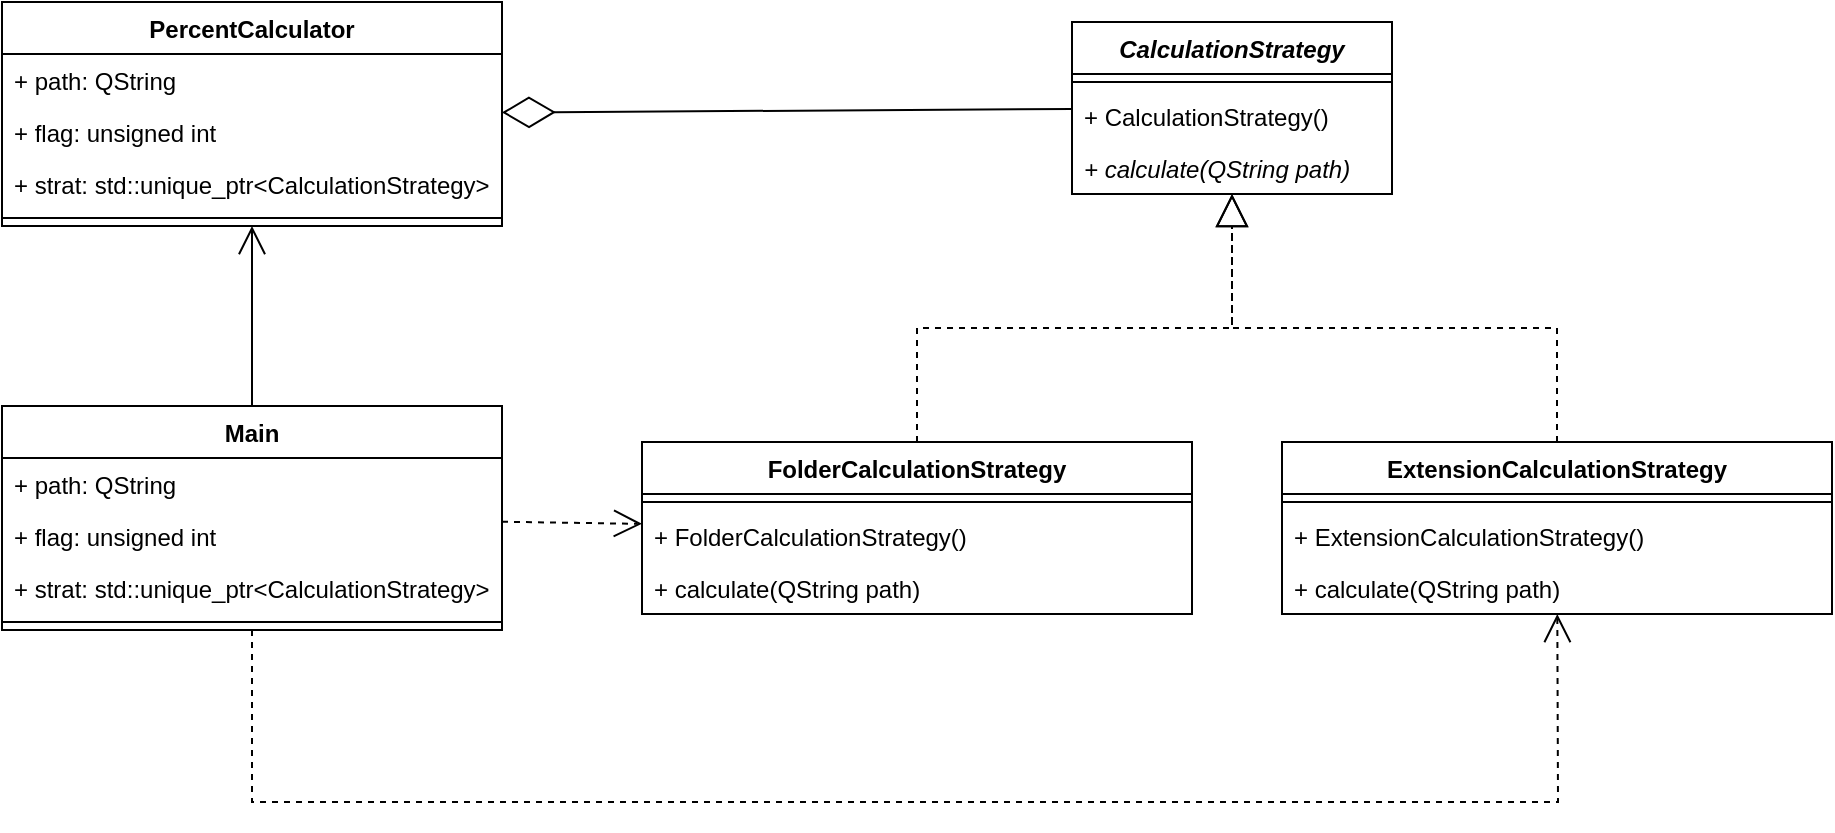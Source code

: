 <mxfile version="24.5.5" type="device">
  <diagram name="Страница — 1" id="_kUY2N4ZLPKGWOJeO3o4">
    <mxGraphModel dx="2154" dy="976" grid="1" gridSize="10" guides="1" tooltips="1" connect="1" arrows="1" fold="1" page="1" pageScale="1" pageWidth="1169" pageHeight="827" math="0" shadow="0">
      <root>
        <mxCell id="0" />
        <mxCell id="1" parent="0" />
        <mxCell id="EZLeDql6kAfV6pXtA3XM-2" value="&lt;i&gt;CalculationStrategy&lt;/i&gt;" style="swimlane;fontStyle=1;align=center;verticalAlign=top;childLayout=stackLayout;horizontal=1;startSize=26;horizontalStack=0;resizeParent=1;resizeParentMax=0;resizeLast=0;collapsible=1;marginBottom=0;whiteSpace=wrap;html=1;" parent="1" vertex="1">
          <mxGeometry x="585" y="110" width="160" height="86" as="geometry" />
        </mxCell>
        <mxCell id="EZLeDql6kAfV6pXtA3XM-4" value="" style="line;strokeWidth=1;fillColor=none;align=left;verticalAlign=middle;spacingTop=-1;spacingLeft=3;spacingRight=3;rotatable=0;labelPosition=right;points=[];portConstraint=eastwest;strokeColor=inherit;" parent="EZLeDql6kAfV6pXtA3XM-2" vertex="1">
          <mxGeometry y="26" width="160" height="8" as="geometry" />
        </mxCell>
        <mxCell id="EZLeDql6kAfV6pXtA3XM-5" value="+&amp;nbsp;&lt;span style=&quot;text-align: center;&quot;&gt;CalculationStrategy()&lt;/span&gt;" style="text;strokeColor=none;fillColor=none;align=left;verticalAlign=top;spacingLeft=4;spacingRight=4;overflow=hidden;rotatable=0;points=[[0,0.5],[1,0.5]];portConstraint=eastwest;whiteSpace=wrap;html=1;" parent="EZLeDql6kAfV6pXtA3XM-2" vertex="1">
          <mxGeometry y="34" width="160" height="26" as="geometry" />
        </mxCell>
        <mxCell id="EZLeDql6kAfV6pXtA3XM-6" value="&lt;i&gt;+ calculate&lt;span style=&quot;text-align: center;&quot;&gt;(QString path)&lt;/span&gt;&lt;/i&gt;" style="text;strokeColor=none;fillColor=none;align=left;verticalAlign=top;spacingLeft=4;spacingRight=4;overflow=hidden;rotatable=0;points=[[0,0.5],[1,0.5]];portConstraint=eastwest;whiteSpace=wrap;html=1;" parent="EZLeDql6kAfV6pXtA3XM-2" vertex="1">
          <mxGeometry y="60" width="160" height="26" as="geometry" />
        </mxCell>
        <mxCell id="EZLeDql6kAfV6pXtA3XM-11" style="edgeStyle=orthogonalEdgeStyle;rounded=0;orthogonalLoop=1;jettySize=auto;html=1;endArrow=block;endFill=0;endSize=14;dashed=1;" parent="1" source="EZLeDql6kAfV6pXtA3XM-7" target="EZLeDql6kAfV6pXtA3XM-2" edge="1">
          <mxGeometry relative="1" as="geometry" />
        </mxCell>
        <mxCell id="EZLeDql6kAfV6pXtA3XM-7" value="ExtensionCalculationStrategy" style="swimlane;fontStyle=1;align=center;verticalAlign=top;childLayout=stackLayout;horizontal=1;startSize=26;horizontalStack=0;resizeParent=1;resizeParentMax=0;resizeLast=0;collapsible=1;marginBottom=0;whiteSpace=wrap;html=1;" parent="1" vertex="1">
          <mxGeometry x="690" y="320" width="275" height="86" as="geometry" />
        </mxCell>
        <mxCell id="EZLeDql6kAfV6pXtA3XM-9" value="" style="line;strokeWidth=1;fillColor=none;align=left;verticalAlign=middle;spacingTop=-1;spacingLeft=3;spacingRight=3;rotatable=0;labelPosition=right;points=[];portConstraint=eastwest;strokeColor=inherit;" parent="EZLeDql6kAfV6pXtA3XM-7" vertex="1">
          <mxGeometry y="26" width="275" height="8" as="geometry" />
        </mxCell>
        <mxCell id="EZLeDql6kAfV6pXtA3XM-23" value="+ Extension&lt;span style=&quot;text-align: center;&quot;&gt;CalculationStrategy()&lt;/span&gt;" style="text;strokeColor=none;fillColor=none;align=left;verticalAlign=top;spacingLeft=4;spacingRight=4;overflow=hidden;rotatable=0;points=[[0,0.5],[1,0.5]];portConstraint=eastwest;whiteSpace=wrap;html=1;" parent="EZLeDql6kAfV6pXtA3XM-7" vertex="1">
          <mxGeometry y="34" width="275" height="26" as="geometry" />
        </mxCell>
        <mxCell id="EZLeDql6kAfV6pXtA3XM-10" value="+ calculate(QString path)" style="text;strokeColor=none;fillColor=none;align=left;verticalAlign=top;spacingLeft=4;spacingRight=4;overflow=hidden;rotatable=0;points=[[0,0.5],[1,0.5]];portConstraint=eastwest;whiteSpace=wrap;html=1;" parent="EZLeDql6kAfV6pXtA3XM-7" vertex="1">
          <mxGeometry y="60" width="275" height="26" as="geometry" />
        </mxCell>
        <mxCell id="EZLeDql6kAfV6pXtA3XM-12" value="FolderCalculationStrategy" style="swimlane;fontStyle=1;align=center;verticalAlign=top;childLayout=stackLayout;horizontal=1;startSize=26;horizontalStack=0;resizeParent=1;resizeParentMax=0;resizeLast=0;collapsible=1;marginBottom=0;whiteSpace=wrap;html=1;" parent="1" vertex="1">
          <mxGeometry x="370" y="320" width="275" height="86" as="geometry" />
        </mxCell>
        <mxCell id="EZLeDql6kAfV6pXtA3XM-14" value="" style="line;strokeWidth=1;fillColor=none;align=left;verticalAlign=middle;spacingTop=-1;spacingLeft=3;spacingRight=3;rotatable=0;labelPosition=right;points=[];portConstraint=eastwest;strokeColor=inherit;" parent="EZLeDql6kAfV6pXtA3XM-12" vertex="1">
          <mxGeometry y="26" width="275" height="8" as="geometry" />
        </mxCell>
        <mxCell id="EZLeDql6kAfV6pXtA3XM-22" value="+ Folder&lt;span style=&quot;text-align: center;&quot;&gt;CalculationStrategy()&lt;/span&gt;" style="text;strokeColor=none;fillColor=none;align=left;verticalAlign=top;spacingLeft=4;spacingRight=4;overflow=hidden;rotatable=0;points=[[0,0.5],[1,0.5]];portConstraint=eastwest;whiteSpace=wrap;html=1;" parent="EZLeDql6kAfV6pXtA3XM-12" vertex="1">
          <mxGeometry y="34" width="275" height="26" as="geometry" />
        </mxCell>
        <mxCell id="EZLeDql6kAfV6pXtA3XM-15" value="+ calculate(QString path)" style="text;strokeColor=none;fillColor=none;align=left;verticalAlign=top;spacingLeft=4;spacingRight=4;overflow=hidden;rotatable=0;points=[[0,0.5],[1,0.5]];portConstraint=eastwest;whiteSpace=wrap;html=1;" parent="EZLeDql6kAfV6pXtA3XM-12" vertex="1">
          <mxGeometry y="60" width="275" height="26" as="geometry" />
        </mxCell>
        <mxCell id="EZLeDql6kAfV6pXtA3XM-16" style="edgeStyle=orthogonalEdgeStyle;rounded=0;orthogonalLoop=1;jettySize=auto;html=1;endArrow=block;endFill=0;endSize=14;dashed=1;" parent="1" source="EZLeDql6kAfV6pXtA3XM-12" target="EZLeDql6kAfV6pXtA3XM-2" edge="1">
          <mxGeometry relative="1" as="geometry">
            <mxPoint x="605" y="146" as="sourcePoint" />
            <mxPoint x="470" y="146" as="targetPoint" />
          </mxGeometry>
        </mxCell>
        <mxCell id="EZLeDql6kAfV6pXtA3XM-17" value="Main" style="swimlane;fontStyle=1;align=center;verticalAlign=top;childLayout=stackLayout;horizontal=1;startSize=26;horizontalStack=0;resizeParent=1;resizeParentMax=0;resizeLast=0;collapsible=1;marginBottom=0;whiteSpace=wrap;html=1;" parent="1" vertex="1">
          <mxGeometry x="50" y="302" width="250" height="112" as="geometry" />
        </mxCell>
        <mxCell id="EZLeDql6kAfV6pXtA3XM-18" value="+ path: QString" style="text;strokeColor=none;fillColor=none;align=left;verticalAlign=top;spacingLeft=4;spacingRight=4;overflow=hidden;rotatable=0;points=[[0,0.5],[1,0.5]];portConstraint=eastwest;whiteSpace=wrap;html=1;" parent="EZLeDql6kAfV6pXtA3XM-17" vertex="1">
          <mxGeometry y="26" width="250" height="26" as="geometry" />
        </mxCell>
        <mxCell id="EZLeDql6kAfV6pXtA3XM-24" value="+ flag: unsigned int" style="text;strokeColor=none;fillColor=none;align=left;verticalAlign=top;spacingLeft=4;spacingRight=4;overflow=hidden;rotatable=0;points=[[0,0.5],[1,0.5]];portConstraint=eastwest;whiteSpace=wrap;html=1;" parent="EZLeDql6kAfV6pXtA3XM-17" vertex="1">
          <mxGeometry y="52" width="250" height="26" as="geometry" />
        </mxCell>
        <mxCell id="EZLeDql6kAfV6pXtA3XM-26" value="+ strat:&amp;nbsp;std::unique_ptr&amp;lt;CalculationStrategy&amp;gt;" style="text;strokeColor=none;fillColor=none;align=left;verticalAlign=top;spacingLeft=4;spacingRight=4;overflow=hidden;rotatable=0;points=[[0,0.5],[1,0.5]];portConstraint=eastwest;whiteSpace=wrap;html=1;" parent="EZLeDql6kAfV6pXtA3XM-17" vertex="1">
          <mxGeometry y="78" width="250" height="26" as="geometry" />
        </mxCell>
        <mxCell id="EZLeDql6kAfV6pXtA3XM-19" value="" style="line;strokeWidth=1;fillColor=none;align=left;verticalAlign=middle;spacingTop=-1;spacingLeft=3;spacingRight=3;rotatable=0;labelPosition=right;points=[];portConstraint=eastwest;strokeColor=inherit;" parent="EZLeDql6kAfV6pXtA3XM-17" vertex="1">
          <mxGeometry y="104" width="250" height="8" as="geometry" />
        </mxCell>
        <mxCell id="lWSsGrlfxP_P2n-Z8XS--1" value="" style="endArrow=diamondThin;endFill=0;endSize=24;html=1;rounded=0;" edge="1" parent="1" source="EZLeDql6kAfV6pXtA3XM-2" target="lWSsGrlfxP_P2n-Z8XS--2">
          <mxGeometry width="160" relative="1" as="geometry">
            <mxPoint x="670" y="492" as="sourcePoint" />
            <mxPoint x="310" y="185" as="targetPoint" />
          </mxGeometry>
        </mxCell>
        <mxCell id="lWSsGrlfxP_P2n-Z8XS--2" value="PercentCalculator" style="swimlane;fontStyle=1;align=center;verticalAlign=top;childLayout=stackLayout;horizontal=1;startSize=26;horizontalStack=0;resizeParent=1;resizeParentMax=0;resizeLast=0;collapsible=1;marginBottom=0;whiteSpace=wrap;html=1;" vertex="1" parent="1">
          <mxGeometry x="50" y="100" width="250" height="112" as="geometry" />
        </mxCell>
        <mxCell id="lWSsGrlfxP_P2n-Z8XS--3" value="+ path: QString" style="text;strokeColor=none;fillColor=none;align=left;verticalAlign=top;spacingLeft=4;spacingRight=4;overflow=hidden;rotatable=0;points=[[0,0.5],[1,0.5]];portConstraint=eastwest;whiteSpace=wrap;html=1;" vertex="1" parent="lWSsGrlfxP_P2n-Z8XS--2">
          <mxGeometry y="26" width="250" height="26" as="geometry" />
        </mxCell>
        <mxCell id="lWSsGrlfxP_P2n-Z8XS--4" value="+ flag: unsigned int" style="text;strokeColor=none;fillColor=none;align=left;verticalAlign=top;spacingLeft=4;spacingRight=4;overflow=hidden;rotatable=0;points=[[0,0.5],[1,0.5]];portConstraint=eastwest;whiteSpace=wrap;html=1;" vertex="1" parent="lWSsGrlfxP_P2n-Z8XS--2">
          <mxGeometry y="52" width="250" height="26" as="geometry" />
        </mxCell>
        <mxCell id="lWSsGrlfxP_P2n-Z8XS--5" value="+ strat:&amp;nbsp;std::unique_ptr&amp;lt;CalculationStrategy&amp;gt;" style="text;strokeColor=none;fillColor=none;align=left;verticalAlign=top;spacingLeft=4;spacingRight=4;overflow=hidden;rotatable=0;points=[[0,0.5],[1,0.5]];portConstraint=eastwest;whiteSpace=wrap;html=1;" vertex="1" parent="lWSsGrlfxP_P2n-Z8XS--2">
          <mxGeometry y="78" width="250" height="26" as="geometry" />
        </mxCell>
        <mxCell id="lWSsGrlfxP_P2n-Z8XS--6" value="" style="line;strokeWidth=1;fillColor=none;align=left;verticalAlign=middle;spacingTop=-1;spacingLeft=3;spacingRight=3;rotatable=0;labelPosition=right;points=[];portConstraint=eastwest;strokeColor=inherit;" vertex="1" parent="lWSsGrlfxP_P2n-Z8XS--2">
          <mxGeometry y="104" width="250" height="8" as="geometry" />
        </mxCell>
        <mxCell id="lWSsGrlfxP_P2n-Z8XS--7" value="" style="endArrow=open;endFill=1;endSize=12;html=1;rounded=0;" edge="1" parent="1" source="EZLeDql6kAfV6pXtA3XM-17" target="lWSsGrlfxP_P2n-Z8XS--2">
          <mxGeometry width="160" relative="1" as="geometry">
            <mxPoint x="500" y="500" as="sourcePoint" />
            <mxPoint x="660" y="500" as="targetPoint" />
          </mxGeometry>
        </mxCell>
        <mxCell id="lWSsGrlfxP_P2n-Z8XS--8" value="" style="endArrow=open;endSize=12;dashed=1;html=1;rounded=0;" edge="1" parent="1" source="EZLeDql6kAfV6pXtA3XM-17" target="EZLeDql6kAfV6pXtA3XM-12">
          <mxGeometry width="160" relative="1" as="geometry">
            <mxPoint x="500" y="500" as="sourcePoint" />
            <mxPoint x="660" y="500" as="targetPoint" />
          </mxGeometry>
        </mxCell>
        <mxCell id="lWSsGrlfxP_P2n-Z8XS--9" value="" style="endArrow=open;endSize=12;dashed=1;html=1;rounded=0;" edge="1" parent="1" source="EZLeDql6kAfV6pXtA3XM-17" target="EZLeDql6kAfV6pXtA3XM-7">
          <mxGeometry width="160" relative="1" as="geometry">
            <mxPoint x="310" y="347" as="sourcePoint" />
            <mxPoint x="605" y="298" as="targetPoint" />
            <Array as="points">
              <mxPoint x="175" y="500" />
              <mxPoint x="828" y="500" />
            </Array>
          </mxGeometry>
        </mxCell>
      </root>
    </mxGraphModel>
  </diagram>
</mxfile>
